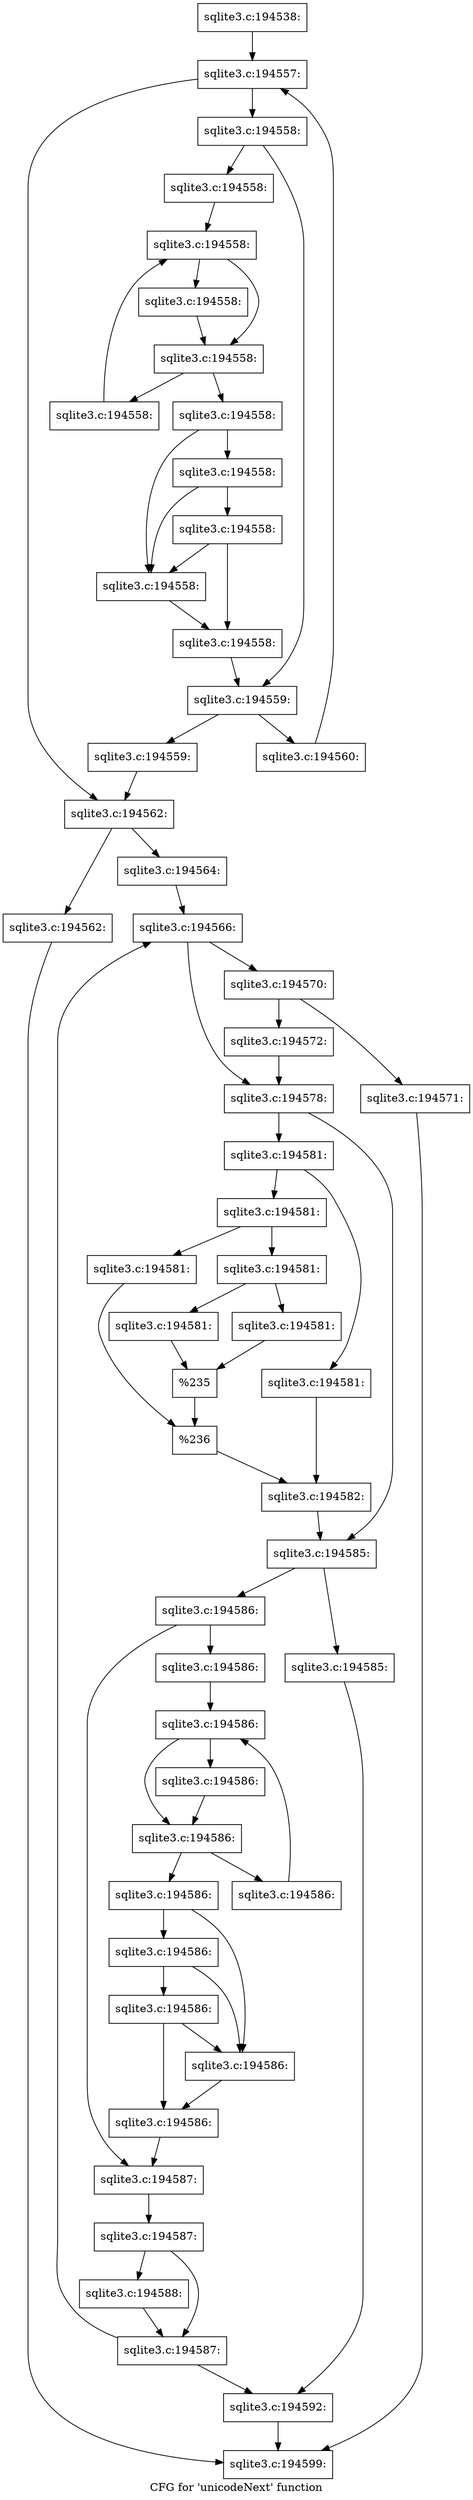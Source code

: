 digraph "CFG for 'unicodeNext' function" {
	label="CFG for 'unicodeNext' function";

	Node0x55c0f88a40f0 [shape=record,label="{sqlite3.c:194538:}"];
	Node0x55c0f88a40f0 -> Node0x55c0f88ad3e0;
	Node0x55c0f88ad3e0 [shape=record,label="{sqlite3.c:194557:}"];
	Node0x55c0f88ad3e0 -> Node0x55c0f88ad800;
	Node0x55c0f88ad3e0 -> Node0x55c0f88ad540;
	Node0x55c0f88ad800 [shape=record,label="{sqlite3.c:194558:}"];
	Node0x55c0f88ad800 -> Node0x55c0f88adc80;
	Node0x55c0f88ad800 -> Node0x55c0f88adcd0;
	Node0x55c0f88adc80 [shape=record,label="{sqlite3.c:194558:}"];
	Node0x55c0f88adc80 -> Node0x55c0f88ae310;
	Node0x55c0f88ae310 [shape=record,label="{sqlite3.c:194558:}"];
	Node0x55c0f88ae310 -> Node0x55c0f88ae4e0;
	Node0x55c0f88ae310 -> Node0x55c0f88ae490;
	Node0x55c0f88ae4e0 [shape=record,label="{sqlite3.c:194558:}"];
	Node0x55c0f88ae4e0 -> Node0x55c0f88ae490;
	Node0x55c0f88ae490 [shape=record,label="{sqlite3.c:194558:}"];
	Node0x55c0f88ae490 -> Node0x55c0f88aeb80;
	Node0x55c0f88ae490 -> Node0x55c0f88ae440;
	Node0x55c0f88aeb80 [shape=record,label="{sqlite3.c:194558:}"];
	Node0x55c0f88aeb80 -> Node0x55c0f88ae310;
	Node0x55c0f88ae440 [shape=record,label="{sqlite3.c:194558:}"];
	Node0x55c0f88ae440 -> Node0x55c0f88af3a0;
	Node0x55c0f88ae440 -> Node0x55c0f88af4c0;
	Node0x55c0f88af4c0 [shape=record,label="{sqlite3.c:194558:}"];
	Node0x55c0f88af4c0 -> Node0x55c0f88af3a0;
	Node0x55c0f88af4c0 -> Node0x55c0f88af440;
	Node0x55c0f88af440 [shape=record,label="{sqlite3.c:194558:}"];
	Node0x55c0f88af440 -> Node0x55c0f88af3a0;
	Node0x55c0f88af440 -> Node0x55c0f88af3f0;
	Node0x55c0f88af3a0 [shape=record,label="{sqlite3.c:194558:}"];
	Node0x55c0f88af3a0 -> Node0x55c0f88af3f0;
	Node0x55c0f88af3f0 [shape=record,label="{sqlite3.c:194558:}"];
	Node0x55c0f88af3f0 -> Node0x55c0f88adcd0;
	Node0x55c0f88adcd0 [shape=record,label="{sqlite3.c:194559:}"];
	Node0x55c0f88adcd0 -> Node0x55c0f88afd50;
	Node0x55c0f88adcd0 -> Node0x55c0f88afda0;
	Node0x55c0f88afd50 [shape=record,label="{sqlite3.c:194559:}"];
	Node0x55c0f88afd50 -> Node0x55c0f88ad540;
	Node0x55c0f88afda0 [shape=record,label="{sqlite3.c:194560:}"];
	Node0x55c0f88afda0 -> Node0x55c0f88ad3e0;
	Node0x55c0f88ad540 [shape=record,label="{sqlite3.c:194562:}"];
	Node0x55c0f88ad540 -> Node0x55c0f528fe70;
	Node0x55c0f88ad540 -> Node0x55c0faa9a320;
	Node0x55c0f528fe70 [shape=record,label="{sqlite3.c:194562:}"];
	Node0x55c0f528fe70 -> Node0x55c0f88a89d0;
	Node0x55c0faa9a320 [shape=record,label="{sqlite3.c:194564:}"];
	Node0x55c0faa9a320 -> Node0x55c0faa9ae60;
	Node0x55c0faa9ae60 [shape=record,label="{sqlite3.c:194566:}"];
	Node0x55c0faa9ae60 -> Node0x55c0faa9b240;
	Node0x55c0faa9ae60 -> Node0x55c0faa9b290;
	Node0x55c0faa9b240 [shape=record,label="{sqlite3.c:194570:}"];
	Node0x55c0faa9b240 -> Node0x55c0faa9c6a0;
	Node0x55c0faa9b240 -> Node0x55c0faa9c650;
	Node0x55c0faa9c650 [shape=record,label="{sqlite3.c:194571:}"];
	Node0x55c0faa9c650 -> Node0x55c0f88a89d0;
	Node0x55c0faa9c6a0 [shape=record,label="{sqlite3.c:194572:}"];
	Node0x55c0faa9c6a0 -> Node0x55c0faa9b290;
	Node0x55c0faa9b290 [shape=record,label="{sqlite3.c:194578:}"];
	Node0x55c0faa9b290 -> Node0x55c0f6dde690;
	Node0x55c0faa9b290 -> Node0x55c0faa9e150;
	Node0x55c0f6dde690 [shape=record,label="{sqlite3.c:194581:}"];
	Node0x55c0f6dde690 -> Node0x55c0faa9e7e0;
	Node0x55c0f6dde690 -> Node0x55c0faa9e880;
	Node0x55c0faa9e7e0 [shape=record,label="{sqlite3.c:194581:}"];
	Node0x55c0faa9e7e0 -> Node0x55c0faa9e830;
	Node0x55c0faa9e880 [shape=record,label="{sqlite3.c:194581:}"];
	Node0x55c0faa9e880 -> Node0x55c0faa9ed40;
	Node0x55c0faa9e880 -> Node0x55c0faa9ede0;
	Node0x55c0faa9ed40 [shape=record,label="{sqlite3.c:194581:}"];
	Node0x55c0faa9ed40 -> Node0x55c0faa9ed90;
	Node0x55c0faa9ede0 [shape=record,label="{sqlite3.c:194581:}"];
	Node0x55c0faa9ede0 -> Node0x55c0faa9fa20;
	Node0x55c0faa9ede0 -> Node0x55c0faa9fac0;
	Node0x55c0faa9fa20 [shape=record,label="{sqlite3.c:194581:}"];
	Node0x55c0faa9fa20 -> Node0x55c0faa9fa70;
	Node0x55c0faa9fac0 [shape=record,label="{sqlite3.c:194581:}"];
	Node0x55c0faa9fac0 -> Node0x55c0faa9fa70;
	Node0x55c0faa9fa70 [shape=record,label="{%235}"];
	Node0x55c0faa9fa70 -> Node0x55c0faa9ed90;
	Node0x55c0faa9ed90 [shape=record,label="{%236}"];
	Node0x55c0faa9ed90 -> Node0x55c0faa9e830;
	Node0x55c0faa9e830 [shape=record,label="{sqlite3.c:194582:}"];
	Node0x55c0faa9e830 -> Node0x55c0faa9e150;
	Node0x55c0faa9e150 [shape=record,label="{sqlite3.c:194585:}"];
	Node0x55c0faa9e150 -> Node0x55c0faaa2740;
	Node0x55c0faa9e150 -> Node0x55c0faaa2790;
	Node0x55c0faaa2740 [shape=record,label="{sqlite3.c:194585:}"];
	Node0x55c0faaa2740 -> Node0x55c0faa9adc0;
	Node0x55c0faaa2790 [shape=record,label="{sqlite3.c:194586:}"];
	Node0x55c0faaa2790 -> Node0x55c0faaa2ee0;
	Node0x55c0faaa2790 -> Node0x55c0faaa2f30;
	Node0x55c0faaa2ee0 [shape=record,label="{sqlite3.c:194586:}"];
	Node0x55c0faaa2ee0 -> Node0x55c0faaa3570;
	Node0x55c0faaa3570 [shape=record,label="{sqlite3.c:194586:}"];
	Node0x55c0faaa3570 -> Node0x55c0faaa3740;
	Node0x55c0faaa3570 -> Node0x55c0faaa36f0;
	Node0x55c0faaa3740 [shape=record,label="{sqlite3.c:194586:}"];
	Node0x55c0faaa3740 -> Node0x55c0faaa36f0;
	Node0x55c0faaa36f0 [shape=record,label="{sqlite3.c:194586:}"];
	Node0x55c0faaa36f0 -> Node0x55c0faaa3de0;
	Node0x55c0faaa36f0 -> Node0x55c0faaa36a0;
	Node0x55c0faaa3de0 [shape=record,label="{sqlite3.c:194586:}"];
	Node0x55c0faaa3de0 -> Node0x55c0faaa3570;
	Node0x55c0faaa36a0 [shape=record,label="{sqlite3.c:194586:}"];
	Node0x55c0faaa36a0 -> Node0x55c0faaa4500;
	Node0x55c0faaa36a0 -> Node0x55c0faaa4620;
	Node0x55c0faaa4620 [shape=record,label="{sqlite3.c:194586:}"];
	Node0x55c0faaa4620 -> Node0x55c0faaa4500;
	Node0x55c0faaa4620 -> Node0x55c0faaa45a0;
	Node0x55c0faaa45a0 [shape=record,label="{sqlite3.c:194586:}"];
	Node0x55c0faaa45a0 -> Node0x55c0faaa4500;
	Node0x55c0faaa45a0 -> Node0x55c0faaa4550;
	Node0x55c0faaa4500 [shape=record,label="{sqlite3.c:194586:}"];
	Node0x55c0faaa4500 -> Node0x55c0faaa4550;
	Node0x55c0faaa4550 [shape=record,label="{sqlite3.c:194586:}"];
	Node0x55c0faaa4550 -> Node0x55c0faaa2f30;
	Node0x55c0faaa2f30 [shape=record,label="{sqlite3.c:194587:}"];
	Node0x55c0faaa2f30 -> Node0x55c0faa9ae10;
	Node0x55c0faa9ae10 [shape=record,label="{sqlite3.c:194587:}"];
	Node0x55c0faa9ae10 -> Node0x55c0faaa4fb0;
	Node0x55c0faa9ae10 -> Node0x55c0faaa5000;
	Node0x55c0faaa5000 [shape=record,label="{sqlite3.c:194588:}"];
	Node0x55c0faaa5000 -> Node0x55c0faaa4fb0;
	Node0x55c0faaa4fb0 [shape=record,label="{sqlite3.c:194587:}"];
	Node0x55c0faaa4fb0 -> Node0x55c0faa9ae60;
	Node0x55c0faaa4fb0 -> Node0x55c0faa9adc0;
	Node0x55c0faa9adc0 [shape=record,label="{sqlite3.c:194592:}"];
	Node0x55c0faa9adc0 -> Node0x55c0f88a89d0;
	Node0x55c0f88a89d0 [shape=record,label="{sqlite3.c:194599:}"];
}
